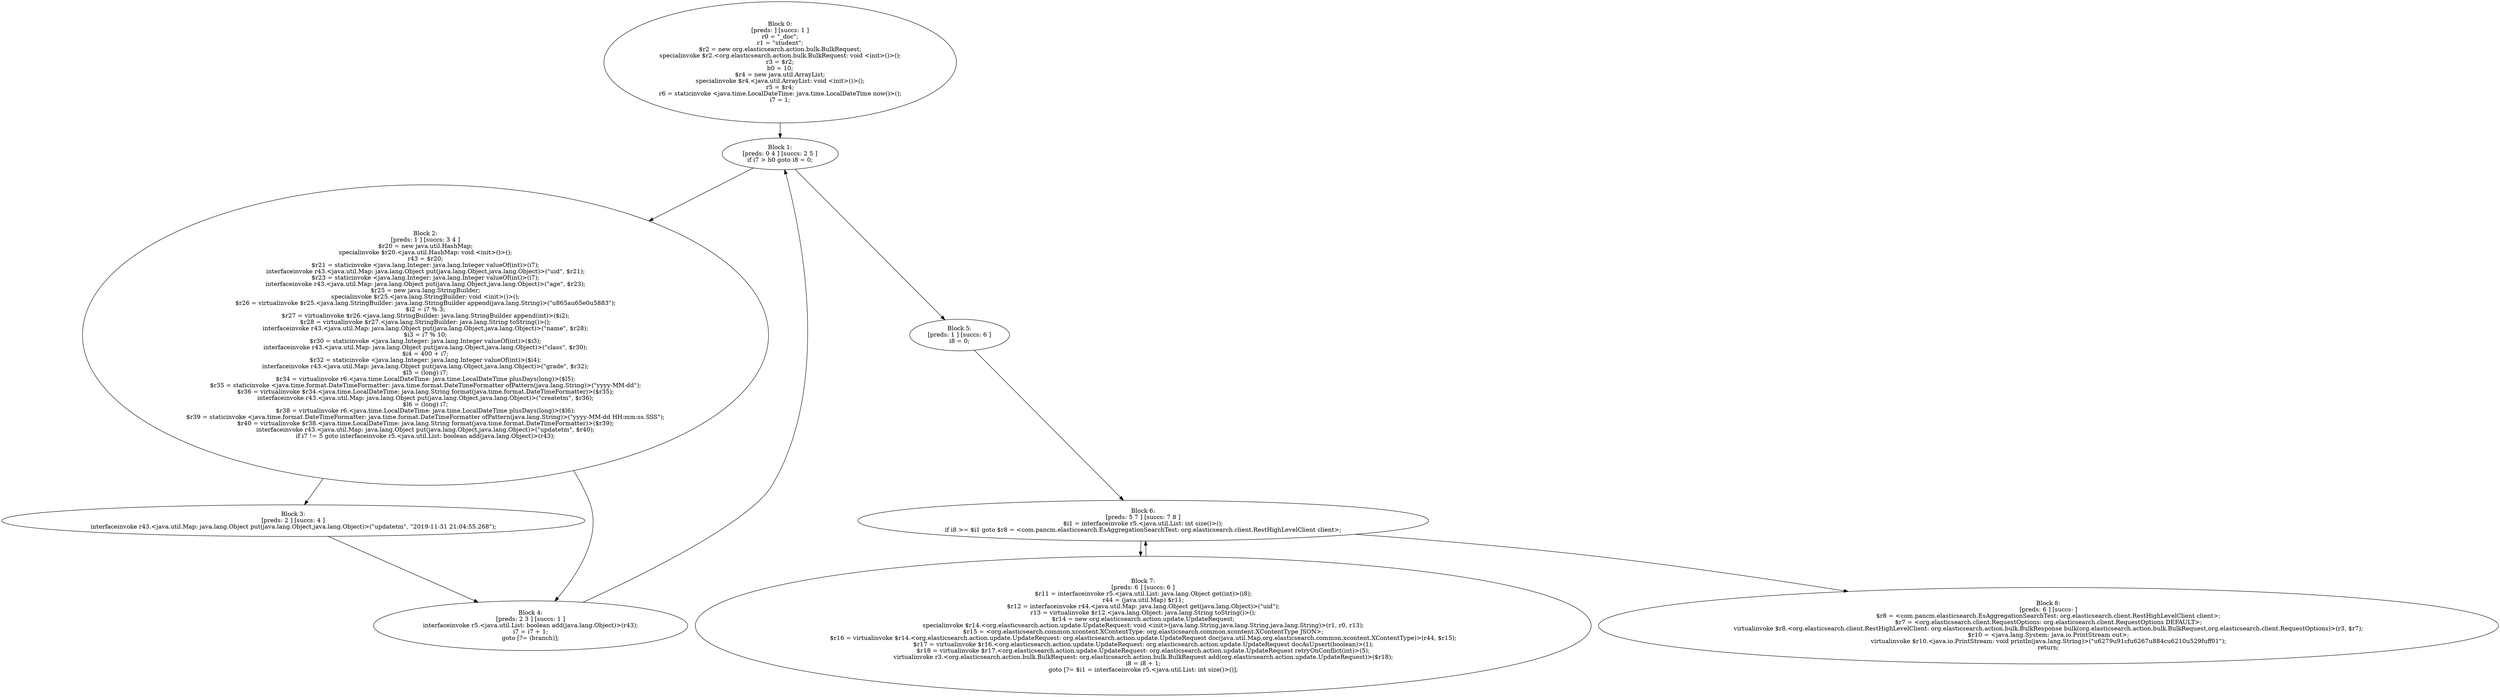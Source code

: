 digraph "unitGraph" {
    "Block 0:
[preds: ] [succs: 1 ]
r0 = \"_doc\";
r1 = \"student\";
$r2 = new org.elasticsearch.action.bulk.BulkRequest;
specialinvoke $r2.<org.elasticsearch.action.bulk.BulkRequest: void <init>()>();
r3 = $r2;
b0 = 10;
$r4 = new java.util.ArrayList;
specialinvoke $r4.<java.util.ArrayList: void <init>()>();
r5 = $r4;
r6 = staticinvoke <java.time.LocalDateTime: java.time.LocalDateTime now()>();
i7 = 1;
"
    "Block 1:
[preds: 0 4 ] [succs: 2 5 ]
if i7 > b0 goto i8 = 0;
"
    "Block 2:
[preds: 1 ] [succs: 3 4 ]
$r20 = new java.util.HashMap;
specialinvoke $r20.<java.util.HashMap: void <init>()>();
r43 = $r20;
$r21 = staticinvoke <java.lang.Integer: java.lang.Integer valueOf(int)>(i7);
interfaceinvoke r43.<java.util.Map: java.lang.Object put(java.lang.Object,java.lang.Object)>(\"uid\", $r21);
$r23 = staticinvoke <java.lang.Integer: java.lang.Integer valueOf(int)>(i7);
interfaceinvoke r43.<java.util.Map: java.lang.Object put(java.lang.Object,java.lang.Object)>(\"age\", $r23);
$r25 = new java.lang.StringBuilder;
specialinvoke $r25.<java.lang.StringBuilder: void <init>()>();
$r26 = virtualinvoke $r25.<java.lang.StringBuilder: java.lang.StringBuilder append(java.lang.String)>(\"\u865a\u65e0\u5883\");
$i2 = i7 % 3;
$r27 = virtualinvoke $r26.<java.lang.StringBuilder: java.lang.StringBuilder append(int)>($i2);
$r28 = virtualinvoke $r27.<java.lang.StringBuilder: java.lang.String toString()>();
interfaceinvoke r43.<java.util.Map: java.lang.Object put(java.lang.Object,java.lang.Object)>(\"name\", $r28);
$i3 = i7 % 10;
$r30 = staticinvoke <java.lang.Integer: java.lang.Integer valueOf(int)>($i3);
interfaceinvoke r43.<java.util.Map: java.lang.Object put(java.lang.Object,java.lang.Object)>(\"class\", $r30);
$i4 = 400 + i7;
$r32 = staticinvoke <java.lang.Integer: java.lang.Integer valueOf(int)>($i4);
interfaceinvoke r43.<java.util.Map: java.lang.Object put(java.lang.Object,java.lang.Object)>(\"grade\", $r32);
$l5 = (long) i7;
$r34 = virtualinvoke r6.<java.time.LocalDateTime: java.time.LocalDateTime plusDays(long)>($l5);
$r35 = staticinvoke <java.time.format.DateTimeFormatter: java.time.format.DateTimeFormatter ofPattern(java.lang.String)>(\"yyyy-MM-dd\");
$r36 = virtualinvoke $r34.<java.time.LocalDateTime: java.lang.String format(java.time.format.DateTimeFormatter)>($r35);
interfaceinvoke r43.<java.util.Map: java.lang.Object put(java.lang.Object,java.lang.Object)>(\"createtm\", $r36);
$l6 = (long) i7;
$r38 = virtualinvoke r6.<java.time.LocalDateTime: java.time.LocalDateTime plusDays(long)>($l6);
$r39 = staticinvoke <java.time.format.DateTimeFormatter: java.time.format.DateTimeFormatter ofPattern(java.lang.String)>(\"yyyy-MM-dd HH:mm:ss.SSS\");
$r40 = virtualinvoke $r38.<java.time.LocalDateTime: java.lang.String format(java.time.format.DateTimeFormatter)>($r39);
interfaceinvoke r43.<java.util.Map: java.lang.Object put(java.lang.Object,java.lang.Object)>(\"updatetm\", $r40);
if i7 != 5 goto interfaceinvoke r5.<java.util.List: boolean add(java.lang.Object)>(r43);
"
    "Block 3:
[preds: 2 ] [succs: 4 ]
interfaceinvoke r43.<java.util.Map: java.lang.Object put(java.lang.Object,java.lang.Object)>(\"updatetm\", \"2019-11-31 21:04:55.268\");
"
    "Block 4:
[preds: 2 3 ] [succs: 1 ]
interfaceinvoke r5.<java.util.List: boolean add(java.lang.Object)>(r43);
i7 = i7 + 1;
goto [?= (branch)];
"
    "Block 5:
[preds: 1 ] [succs: 6 ]
i8 = 0;
"
    "Block 6:
[preds: 5 7 ] [succs: 7 8 ]
$i1 = interfaceinvoke r5.<java.util.List: int size()>();
if i8 >= $i1 goto $r8 = <com.pancm.elasticsearch.EsAggregationSearchTest: org.elasticsearch.client.RestHighLevelClient client>;
"
    "Block 7:
[preds: 6 ] [succs: 6 ]
$r11 = interfaceinvoke r5.<java.util.List: java.lang.Object get(int)>(i8);
r44 = (java.util.Map) $r11;
$r12 = interfaceinvoke r44.<java.util.Map: java.lang.Object get(java.lang.Object)>(\"uid\");
r13 = virtualinvoke $r12.<java.lang.Object: java.lang.String toString()>();
$r14 = new org.elasticsearch.action.update.UpdateRequest;
specialinvoke $r14.<org.elasticsearch.action.update.UpdateRequest: void <init>(java.lang.String,java.lang.String,java.lang.String)>(r1, r0, r13);
$r15 = <org.elasticsearch.common.xcontent.XContentType: org.elasticsearch.common.xcontent.XContentType JSON>;
$r16 = virtualinvoke $r14.<org.elasticsearch.action.update.UpdateRequest: org.elasticsearch.action.update.UpdateRequest doc(java.util.Map,org.elasticsearch.common.xcontent.XContentType)>(r44, $r15);
$r17 = virtualinvoke $r16.<org.elasticsearch.action.update.UpdateRequest: org.elasticsearch.action.update.UpdateRequest docAsUpsert(boolean)>(1);
$r18 = virtualinvoke $r17.<org.elasticsearch.action.update.UpdateRequest: org.elasticsearch.action.update.UpdateRequest retryOnConflict(int)>(5);
virtualinvoke r3.<org.elasticsearch.action.bulk.BulkRequest: org.elasticsearch.action.bulk.BulkRequest add(org.elasticsearch.action.update.UpdateRequest)>($r18);
i8 = i8 + 1;
goto [?= $i1 = interfaceinvoke r5.<java.util.List: int size()>()];
"
    "Block 8:
[preds: 6 ] [succs: ]
$r8 = <com.pancm.elasticsearch.EsAggregationSearchTest: org.elasticsearch.client.RestHighLevelClient client>;
$r7 = <org.elasticsearch.client.RequestOptions: org.elasticsearch.client.RequestOptions DEFAULT>;
virtualinvoke $r8.<org.elasticsearch.client.RestHighLevelClient: org.elasticsearch.action.bulk.BulkResponse bulk(org.elasticsearch.action.bulk.BulkRequest,org.elasticsearch.client.RequestOptions)>(r3, $r7);
$r10 = <java.lang.System: java.io.PrintStream out>;
virtualinvoke $r10.<java.io.PrintStream: void println(java.lang.String)>(\"\u6279\u91cf\u6267\u884c\u6210\u529f\uff01\");
return;
"
    "Block 0:
[preds: ] [succs: 1 ]
r0 = \"_doc\";
r1 = \"student\";
$r2 = new org.elasticsearch.action.bulk.BulkRequest;
specialinvoke $r2.<org.elasticsearch.action.bulk.BulkRequest: void <init>()>();
r3 = $r2;
b0 = 10;
$r4 = new java.util.ArrayList;
specialinvoke $r4.<java.util.ArrayList: void <init>()>();
r5 = $r4;
r6 = staticinvoke <java.time.LocalDateTime: java.time.LocalDateTime now()>();
i7 = 1;
"->"Block 1:
[preds: 0 4 ] [succs: 2 5 ]
if i7 > b0 goto i8 = 0;
";
    "Block 1:
[preds: 0 4 ] [succs: 2 5 ]
if i7 > b0 goto i8 = 0;
"->"Block 2:
[preds: 1 ] [succs: 3 4 ]
$r20 = new java.util.HashMap;
specialinvoke $r20.<java.util.HashMap: void <init>()>();
r43 = $r20;
$r21 = staticinvoke <java.lang.Integer: java.lang.Integer valueOf(int)>(i7);
interfaceinvoke r43.<java.util.Map: java.lang.Object put(java.lang.Object,java.lang.Object)>(\"uid\", $r21);
$r23 = staticinvoke <java.lang.Integer: java.lang.Integer valueOf(int)>(i7);
interfaceinvoke r43.<java.util.Map: java.lang.Object put(java.lang.Object,java.lang.Object)>(\"age\", $r23);
$r25 = new java.lang.StringBuilder;
specialinvoke $r25.<java.lang.StringBuilder: void <init>()>();
$r26 = virtualinvoke $r25.<java.lang.StringBuilder: java.lang.StringBuilder append(java.lang.String)>(\"\u865a\u65e0\u5883\");
$i2 = i7 % 3;
$r27 = virtualinvoke $r26.<java.lang.StringBuilder: java.lang.StringBuilder append(int)>($i2);
$r28 = virtualinvoke $r27.<java.lang.StringBuilder: java.lang.String toString()>();
interfaceinvoke r43.<java.util.Map: java.lang.Object put(java.lang.Object,java.lang.Object)>(\"name\", $r28);
$i3 = i7 % 10;
$r30 = staticinvoke <java.lang.Integer: java.lang.Integer valueOf(int)>($i3);
interfaceinvoke r43.<java.util.Map: java.lang.Object put(java.lang.Object,java.lang.Object)>(\"class\", $r30);
$i4 = 400 + i7;
$r32 = staticinvoke <java.lang.Integer: java.lang.Integer valueOf(int)>($i4);
interfaceinvoke r43.<java.util.Map: java.lang.Object put(java.lang.Object,java.lang.Object)>(\"grade\", $r32);
$l5 = (long) i7;
$r34 = virtualinvoke r6.<java.time.LocalDateTime: java.time.LocalDateTime plusDays(long)>($l5);
$r35 = staticinvoke <java.time.format.DateTimeFormatter: java.time.format.DateTimeFormatter ofPattern(java.lang.String)>(\"yyyy-MM-dd\");
$r36 = virtualinvoke $r34.<java.time.LocalDateTime: java.lang.String format(java.time.format.DateTimeFormatter)>($r35);
interfaceinvoke r43.<java.util.Map: java.lang.Object put(java.lang.Object,java.lang.Object)>(\"createtm\", $r36);
$l6 = (long) i7;
$r38 = virtualinvoke r6.<java.time.LocalDateTime: java.time.LocalDateTime plusDays(long)>($l6);
$r39 = staticinvoke <java.time.format.DateTimeFormatter: java.time.format.DateTimeFormatter ofPattern(java.lang.String)>(\"yyyy-MM-dd HH:mm:ss.SSS\");
$r40 = virtualinvoke $r38.<java.time.LocalDateTime: java.lang.String format(java.time.format.DateTimeFormatter)>($r39);
interfaceinvoke r43.<java.util.Map: java.lang.Object put(java.lang.Object,java.lang.Object)>(\"updatetm\", $r40);
if i7 != 5 goto interfaceinvoke r5.<java.util.List: boolean add(java.lang.Object)>(r43);
";
    "Block 1:
[preds: 0 4 ] [succs: 2 5 ]
if i7 > b0 goto i8 = 0;
"->"Block 5:
[preds: 1 ] [succs: 6 ]
i8 = 0;
";
    "Block 2:
[preds: 1 ] [succs: 3 4 ]
$r20 = new java.util.HashMap;
specialinvoke $r20.<java.util.HashMap: void <init>()>();
r43 = $r20;
$r21 = staticinvoke <java.lang.Integer: java.lang.Integer valueOf(int)>(i7);
interfaceinvoke r43.<java.util.Map: java.lang.Object put(java.lang.Object,java.lang.Object)>(\"uid\", $r21);
$r23 = staticinvoke <java.lang.Integer: java.lang.Integer valueOf(int)>(i7);
interfaceinvoke r43.<java.util.Map: java.lang.Object put(java.lang.Object,java.lang.Object)>(\"age\", $r23);
$r25 = new java.lang.StringBuilder;
specialinvoke $r25.<java.lang.StringBuilder: void <init>()>();
$r26 = virtualinvoke $r25.<java.lang.StringBuilder: java.lang.StringBuilder append(java.lang.String)>(\"\u865a\u65e0\u5883\");
$i2 = i7 % 3;
$r27 = virtualinvoke $r26.<java.lang.StringBuilder: java.lang.StringBuilder append(int)>($i2);
$r28 = virtualinvoke $r27.<java.lang.StringBuilder: java.lang.String toString()>();
interfaceinvoke r43.<java.util.Map: java.lang.Object put(java.lang.Object,java.lang.Object)>(\"name\", $r28);
$i3 = i7 % 10;
$r30 = staticinvoke <java.lang.Integer: java.lang.Integer valueOf(int)>($i3);
interfaceinvoke r43.<java.util.Map: java.lang.Object put(java.lang.Object,java.lang.Object)>(\"class\", $r30);
$i4 = 400 + i7;
$r32 = staticinvoke <java.lang.Integer: java.lang.Integer valueOf(int)>($i4);
interfaceinvoke r43.<java.util.Map: java.lang.Object put(java.lang.Object,java.lang.Object)>(\"grade\", $r32);
$l5 = (long) i7;
$r34 = virtualinvoke r6.<java.time.LocalDateTime: java.time.LocalDateTime plusDays(long)>($l5);
$r35 = staticinvoke <java.time.format.DateTimeFormatter: java.time.format.DateTimeFormatter ofPattern(java.lang.String)>(\"yyyy-MM-dd\");
$r36 = virtualinvoke $r34.<java.time.LocalDateTime: java.lang.String format(java.time.format.DateTimeFormatter)>($r35);
interfaceinvoke r43.<java.util.Map: java.lang.Object put(java.lang.Object,java.lang.Object)>(\"createtm\", $r36);
$l6 = (long) i7;
$r38 = virtualinvoke r6.<java.time.LocalDateTime: java.time.LocalDateTime plusDays(long)>($l6);
$r39 = staticinvoke <java.time.format.DateTimeFormatter: java.time.format.DateTimeFormatter ofPattern(java.lang.String)>(\"yyyy-MM-dd HH:mm:ss.SSS\");
$r40 = virtualinvoke $r38.<java.time.LocalDateTime: java.lang.String format(java.time.format.DateTimeFormatter)>($r39);
interfaceinvoke r43.<java.util.Map: java.lang.Object put(java.lang.Object,java.lang.Object)>(\"updatetm\", $r40);
if i7 != 5 goto interfaceinvoke r5.<java.util.List: boolean add(java.lang.Object)>(r43);
"->"Block 3:
[preds: 2 ] [succs: 4 ]
interfaceinvoke r43.<java.util.Map: java.lang.Object put(java.lang.Object,java.lang.Object)>(\"updatetm\", \"2019-11-31 21:04:55.268\");
";
    "Block 2:
[preds: 1 ] [succs: 3 4 ]
$r20 = new java.util.HashMap;
specialinvoke $r20.<java.util.HashMap: void <init>()>();
r43 = $r20;
$r21 = staticinvoke <java.lang.Integer: java.lang.Integer valueOf(int)>(i7);
interfaceinvoke r43.<java.util.Map: java.lang.Object put(java.lang.Object,java.lang.Object)>(\"uid\", $r21);
$r23 = staticinvoke <java.lang.Integer: java.lang.Integer valueOf(int)>(i7);
interfaceinvoke r43.<java.util.Map: java.lang.Object put(java.lang.Object,java.lang.Object)>(\"age\", $r23);
$r25 = new java.lang.StringBuilder;
specialinvoke $r25.<java.lang.StringBuilder: void <init>()>();
$r26 = virtualinvoke $r25.<java.lang.StringBuilder: java.lang.StringBuilder append(java.lang.String)>(\"\u865a\u65e0\u5883\");
$i2 = i7 % 3;
$r27 = virtualinvoke $r26.<java.lang.StringBuilder: java.lang.StringBuilder append(int)>($i2);
$r28 = virtualinvoke $r27.<java.lang.StringBuilder: java.lang.String toString()>();
interfaceinvoke r43.<java.util.Map: java.lang.Object put(java.lang.Object,java.lang.Object)>(\"name\", $r28);
$i3 = i7 % 10;
$r30 = staticinvoke <java.lang.Integer: java.lang.Integer valueOf(int)>($i3);
interfaceinvoke r43.<java.util.Map: java.lang.Object put(java.lang.Object,java.lang.Object)>(\"class\", $r30);
$i4 = 400 + i7;
$r32 = staticinvoke <java.lang.Integer: java.lang.Integer valueOf(int)>($i4);
interfaceinvoke r43.<java.util.Map: java.lang.Object put(java.lang.Object,java.lang.Object)>(\"grade\", $r32);
$l5 = (long) i7;
$r34 = virtualinvoke r6.<java.time.LocalDateTime: java.time.LocalDateTime plusDays(long)>($l5);
$r35 = staticinvoke <java.time.format.DateTimeFormatter: java.time.format.DateTimeFormatter ofPattern(java.lang.String)>(\"yyyy-MM-dd\");
$r36 = virtualinvoke $r34.<java.time.LocalDateTime: java.lang.String format(java.time.format.DateTimeFormatter)>($r35);
interfaceinvoke r43.<java.util.Map: java.lang.Object put(java.lang.Object,java.lang.Object)>(\"createtm\", $r36);
$l6 = (long) i7;
$r38 = virtualinvoke r6.<java.time.LocalDateTime: java.time.LocalDateTime plusDays(long)>($l6);
$r39 = staticinvoke <java.time.format.DateTimeFormatter: java.time.format.DateTimeFormatter ofPattern(java.lang.String)>(\"yyyy-MM-dd HH:mm:ss.SSS\");
$r40 = virtualinvoke $r38.<java.time.LocalDateTime: java.lang.String format(java.time.format.DateTimeFormatter)>($r39);
interfaceinvoke r43.<java.util.Map: java.lang.Object put(java.lang.Object,java.lang.Object)>(\"updatetm\", $r40);
if i7 != 5 goto interfaceinvoke r5.<java.util.List: boolean add(java.lang.Object)>(r43);
"->"Block 4:
[preds: 2 3 ] [succs: 1 ]
interfaceinvoke r5.<java.util.List: boolean add(java.lang.Object)>(r43);
i7 = i7 + 1;
goto [?= (branch)];
";
    "Block 3:
[preds: 2 ] [succs: 4 ]
interfaceinvoke r43.<java.util.Map: java.lang.Object put(java.lang.Object,java.lang.Object)>(\"updatetm\", \"2019-11-31 21:04:55.268\");
"->"Block 4:
[preds: 2 3 ] [succs: 1 ]
interfaceinvoke r5.<java.util.List: boolean add(java.lang.Object)>(r43);
i7 = i7 + 1;
goto [?= (branch)];
";
    "Block 4:
[preds: 2 3 ] [succs: 1 ]
interfaceinvoke r5.<java.util.List: boolean add(java.lang.Object)>(r43);
i7 = i7 + 1;
goto [?= (branch)];
"->"Block 1:
[preds: 0 4 ] [succs: 2 5 ]
if i7 > b0 goto i8 = 0;
";
    "Block 5:
[preds: 1 ] [succs: 6 ]
i8 = 0;
"->"Block 6:
[preds: 5 7 ] [succs: 7 8 ]
$i1 = interfaceinvoke r5.<java.util.List: int size()>();
if i8 >= $i1 goto $r8 = <com.pancm.elasticsearch.EsAggregationSearchTest: org.elasticsearch.client.RestHighLevelClient client>;
";
    "Block 6:
[preds: 5 7 ] [succs: 7 8 ]
$i1 = interfaceinvoke r5.<java.util.List: int size()>();
if i8 >= $i1 goto $r8 = <com.pancm.elasticsearch.EsAggregationSearchTest: org.elasticsearch.client.RestHighLevelClient client>;
"->"Block 7:
[preds: 6 ] [succs: 6 ]
$r11 = interfaceinvoke r5.<java.util.List: java.lang.Object get(int)>(i8);
r44 = (java.util.Map) $r11;
$r12 = interfaceinvoke r44.<java.util.Map: java.lang.Object get(java.lang.Object)>(\"uid\");
r13 = virtualinvoke $r12.<java.lang.Object: java.lang.String toString()>();
$r14 = new org.elasticsearch.action.update.UpdateRequest;
specialinvoke $r14.<org.elasticsearch.action.update.UpdateRequest: void <init>(java.lang.String,java.lang.String,java.lang.String)>(r1, r0, r13);
$r15 = <org.elasticsearch.common.xcontent.XContentType: org.elasticsearch.common.xcontent.XContentType JSON>;
$r16 = virtualinvoke $r14.<org.elasticsearch.action.update.UpdateRequest: org.elasticsearch.action.update.UpdateRequest doc(java.util.Map,org.elasticsearch.common.xcontent.XContentType)>(r44, $r15);
$r17 = virtualinvoke $r16.<org.elasticsearch.action.update.UpdateRequest: org.elasticsearch.action.update.UpdateRequest docAsUpsert(boolean)>(1);
$r18 = virtualinvoke $r17.<org.elasticsearch.action.update.UpdateRequest: org.elasticsearch.action.update.UpdateRequest retryOnConflict(int)>(5);
virtualinvoke r3.<org.elasticsearch.action.bulk.BulkRequest: org.elasticsearch.action.bulk.BulkRequest add(org.elasticsearch.action.update.UpdateRequest)>($r18);
i8 = i8 + 1;
goto [?= $i1 = interfaceinvoke r5.<java.util.List: int size()>()];
";
    "Block 6:
[preds: 5 7 ] [succs: 7 8 ]
$i1 = interfaceinvoke r5.<java.util.List: int size()>();
if i8 >= $i1 goto $r8 = <com.pancm.elasticsearch.EsAggregationSearchTest: org.elasticsearch.client.RestHighLevelClient client>;
"->"Block 8:
[preds: 6 ] [succs: ]
$r8 = <com.pancm.elasticsearch.EsAggregationSearchTest: org.elasticsearch.client.RestHighLevelClient client>;
$r7 = <org.elasticsearch.client.RequestOptions: org.elasticsearch.client.RequestOptions DEFAULT>;
virtualinvoke $r8.<org.elasticsearch.client.RestHighLevelClient: org.elasticsearch.action.bulk.BulkResponse bulk(org.elasticsearch.action.bulk.BulkRequest,org.elasticsearch.client.RequestOptions)>(r3, $r7);
$r10 = <java.lang.System: java.io.PrintStream out>;
virtualinvoke $r10.<java.io.PrintStream: void println(java.lang.String)>(\"\u6279\u91cf\u6267\u884c\u6210\u529f\uff01\");
return;
";
    "Block 7:
[preds: 6 ] [succs: 6 ]
$r11 = interfaceinvoke r5.<java.util.List: java.lang.Object get(int)>(i8);
r44 = (java.util.Map) $r11;
$r12 = interfaceinvoke r44.<java.util.Map: java.lang.Object get(java.lang.Object)>(\"uid\");
r13 = virtualinvoke $r12.<java.lang.Object: java.lang.String toString()>();
$r14 = new org.elasticsearch.action.update.UpdateRequest;
specialinvoke $r14.<org.elasticsearch.action.update.UpdateRequest: void <init>(java.lang.String,java.lang.String,java.lang.String)>(r1, r0, r13);
$r15 = <org.elasticsearch.common.xcontent.XContentType: org.elasticsearch.common.xcontent.XContentType JSON>;
$r16 = virtualinvoke $r14.<org.elasticsearch.action.update.UpdateRequest: org.elasticsearch.action.update.UpdateRequest doc(java.util.Map,org.elasticsearch.common.xcontent.XContentType)>(r44, $r15);
$r17 = virtualinvoke $r16.<org.elasticsearch.action.update.UpdateRequest: org.elasticsearch.action.update.UpdateRequest docAsUpsert(boolean)>(1);
$r18 = virtualinvoke $r17.<org.elasticsearch.action.update.UpdateRequest: org.elasticsearch.action.update.UpdateRequest retryOnConflict(int)>(5);
virtualinvoke r3.<org.elasticsearch.action.bulk.BulkRequest: org.elasticsearch.action.bulk.BulkRequest add(org.elasticsearch.action.update.UpdateRequest)>($r18);
i8 = i8 + 1;
goto [?= $i1 = interfaceinvoke r5.<java.util.List: int size()>()];
"->"Block 6:
[preds: 5 7 ] [succs: 7 8 ]
$i1 = interfaceinvoke r5.<java.util.List: int size()>();
if i8 >= $i1 goto $r8 = <com.pancm.elasticsearch.EsAggregationSearchTest: org.elasticsearch.client.RestHighLevelClient client>;
";
}
